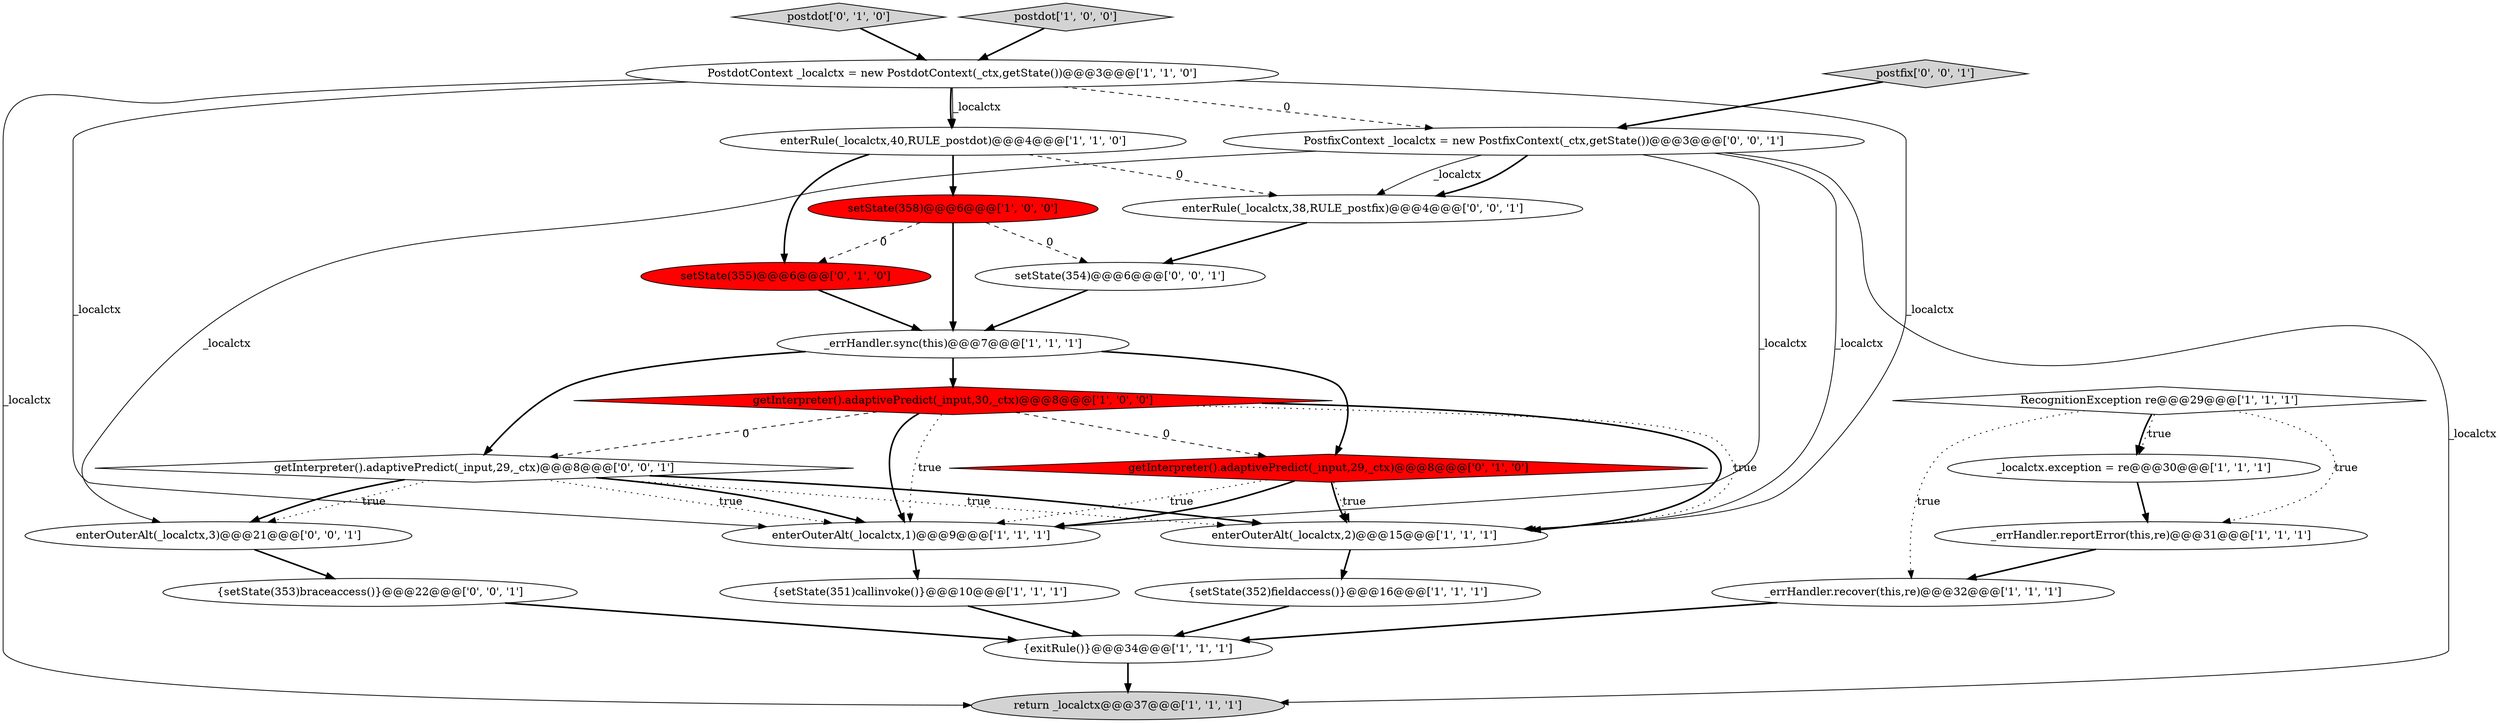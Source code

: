 digraph {
17 [style = filled, label = "postdot['0', '1', '0']", fillcolor = lightgray, shape = diamond image = "AAA0AAABBB2BBB"];
15 [style = filled, label = "_errHandler.reportError(this,re)@@@31@@@['1', '1', '1']", fillcolor = white, shape = ellipse image = "AAA0AAABBB1BBB"];
13 [style = filled, label = "{exitRule()}@@@34@@@['1', '1', '1']", fillcolor = white, shape = ellipse image = "AAA0AAABBB1BBB"];
21 [style = filled, label = "enterRule(_localctx,38,RULE_postfix)@@@4@@@['0', '0', '1']", fillcolor = white, shape = ellipse image = "AAA0AAABBB3BBB"];
16 [style = filled, label = "setState(355)@@@6@@@['0', '1', '0']", fillcolor = red, shape = ellipse image = "AAA1AAABBB2BBB"];
1 [style = filled, label = "PostdotContext _localctx = new PostdotContext(_ctx,getState())@@@3@@@['1', '1', '0']", fillcolor = white, shape = ellipse image = "AAA0AAABBB1BBB"];
11 [style = filled, label = "{setState(351)callinvoke()}@@@10@@@['1', '1', '1']", fillcolor = white, shape = ellipse image = "AAA0AAABBB1BBB"];
25 [style = filled, label = "{setState(353)braceaccess()}@@@22@@@['0', '0', '1']", fillcolor = white, shape = ellipse image = "AAA0AAABBB3BBB"];
0 [style = filled, label = "enterRule(_localctx,40,RULE_postdot)@@@4@@@['1', '1', '0']", fillcolor = white, shape = ellipse image = "AAA0AAABBB1BBB"];
7 [style = filled, label = "_errHandler.recover(this,re)@@@32@@@['1', '1', '1']", fillcolor = white, shape = ellipse image = "AAA0AAABBB1BBB"];
4 [style = filled, label = "{setState(352)fieldaccess()}@@@16@@@['1', '1', '1']", fillcolor = white, shape = ellipse image = "AAA0AAABBB1BBB"];
19 [style = filled, label = "enterOuterAlt(_localctx,3)@@@21@@@['0', '0', '1']", fillcolor = white, shape = ellipse image = "AAA0AAABBB3BBB"];
2 [style = filled, label = "RecognitionException re@@@29@@@['1', '1', '1']", fillcolor = white, shape = diamond image = "AAA0AAABBB1BBB"];
6 [style = filled, label = "return _localctx@@@37@@@['1', '1', '1']", fillcolor = lightgray, shape = ellipse image = "AAA0AAABBB1BBB"];
18 [style = filled, label = "getInterpreter().adaptivePredict(_input,29,_ctx)@@@8@@@['0', '1', '0']", fillcolor = red, shape = diamond image = "AAA1AAABBB2BBB"];
24 [style = filled, label = "postfix['0', '0', '1']", fillcolor = lightgray, shape = diamond image = "AAA0AAABBB3BBB"];
8 [style = filled, label = "getInterpreter().adaptivePredict(_input,30,_ctx)@@@8@@@['1', '0', '0']", fillcolor = red, shape = diamond image = "AAA1AAABBB1BBB"];
3 [style = filled, label = "_errHandler.sync(this)@@@7@@@['1', '1', '1']", fillcolor = white, shape = ellipse image = "AAA0AAABBB1BBB"];
5 [style = filled, label = "postdot['1', '0', '0']", fillcolor = lightgray, shape = diamond image = "AAA0AAABBB1BBB"];
9 [style = filled, label = "enterOuterAlt(_localctx,1)@@@9@@@['1', '1', '1']", fillcolor = white, shape = ellipse image = "AAA0AAABBB1BBB"];
20 [style = filled, label = "getInterpreter().adaptivePredict(_input,29,_ctx)@@@8@@@['0', '0', '1']", fillcolor = white, shape = diamond image = "AAA0AAABBB3BBB"];
23 [style = filled, label = "setState(354)@@@6@@@['0', '0', '1']", fillcolor = white, shape = ellipse image = "AAA0AAABBB3BBB"];
12 [style = filled, label = "_localctx.exception = re@@@30@@@['1', '1', '1']", fillcolor = white, shape = ellipse image = "AAA0AAABBB1BBB"];
14 [style = filled, label = "enterOuterAlt(_localctx,2)@@@15@@@['1', '1', '1']", fillcolor = white, shape = ellipse image = "AAA0AAABBB1BBB"];
10 [style = filled, label = "setState(358)@@@6@@@['1', '0', '0']", fillcolor = red, shape = ellipse image = "AAA1AAABBB1BBB"];
22 [style = filled, label = "PostfixContext _localctx = new PostfixContext(_ctx,getState())@@@3@@@['0', '0', '1']", fillcolor = white, shape = ellipse image = "AAA0AAABBB3BBB"];
7->13 [style = bold, label=""];
16->3 [style = bold, label=""];
0->16 [style = bold, label=""];
22->6 [style = solid, label="_localctx"];
1->9 [style = solid, label="_localctx"];
9->11 [style = bold, label=""];
15->7 [style = bold, label=""];
17->1 [style = bold, label=""];
20->9 [style = dotted, label="true"];
20->9 [style = bold, label=""];
25->13 [style = bold, label=""];
4->13 [style = bold, label=""];
12->15 [style = bold, label=""];
8->20 [style = dashed, label="0"];
20->14 [style = dotted, label="true"];
22->21 [style = bold, label=""];
2->15 [style = dotted, label="true"];
8->14 [style = bold, label=""];
10->3 [style = bold, label=""];
23->3 [style = bold, label=""];
20->14 [style = bold, label=""];
1->0 [style = bold, label=""];
1->14 [style = solid, label="_localctx"];
24->22 [style = bold, label=""];
18->14 [style = dotted, label="true"];
2->12 [style = bold, label=""];
19->25 [style = bold, label=""];
1->22 [style = dashed, label="0"];
3->18 [style = bold, label=""];
22->19 [style = solid, label="_localctx"];
5->1 [style = bold, label=""];
22->21 [style = solid, label="_localctx"];
0->10 [style = bold, label=""];
3->20 [style = bold, label=""];
22->9 [style = solid, label="_localctx"];
22->14 [style = solid, label="_localctx"];
0->21 [style = dashed, label="0"];
3->8 [style = bold, label=""];
2->7 [style = dotted, label="true"];
8->14 [style = dotted, label="true"];
11->13 [style = bold, label=""];
18->9 [style = dotted, label="true"];
8->9 [style = bold, label=""];
18->9 [style = bold, label=""];
2->12 [style = dotted, label="true"];
8->18 [style = dashed, label="0"];
20->19 [style = dotted, label="true"];
1->6 [style = solid, label="_localctx"];
10->16 [style = dashed, label="0"];
8->9 [style = dotted, label="true"];
13->6 [style = bold, label=""];
20->19 [style = bold, label=""];
18->14 [style = bold, label=""];
10->23 [style = dashed, label="0"];
1->0 [style = solid, label="_localctx"];
14->4 [style = bold, label=""];
21->23 [style = bold, label=""];
}
